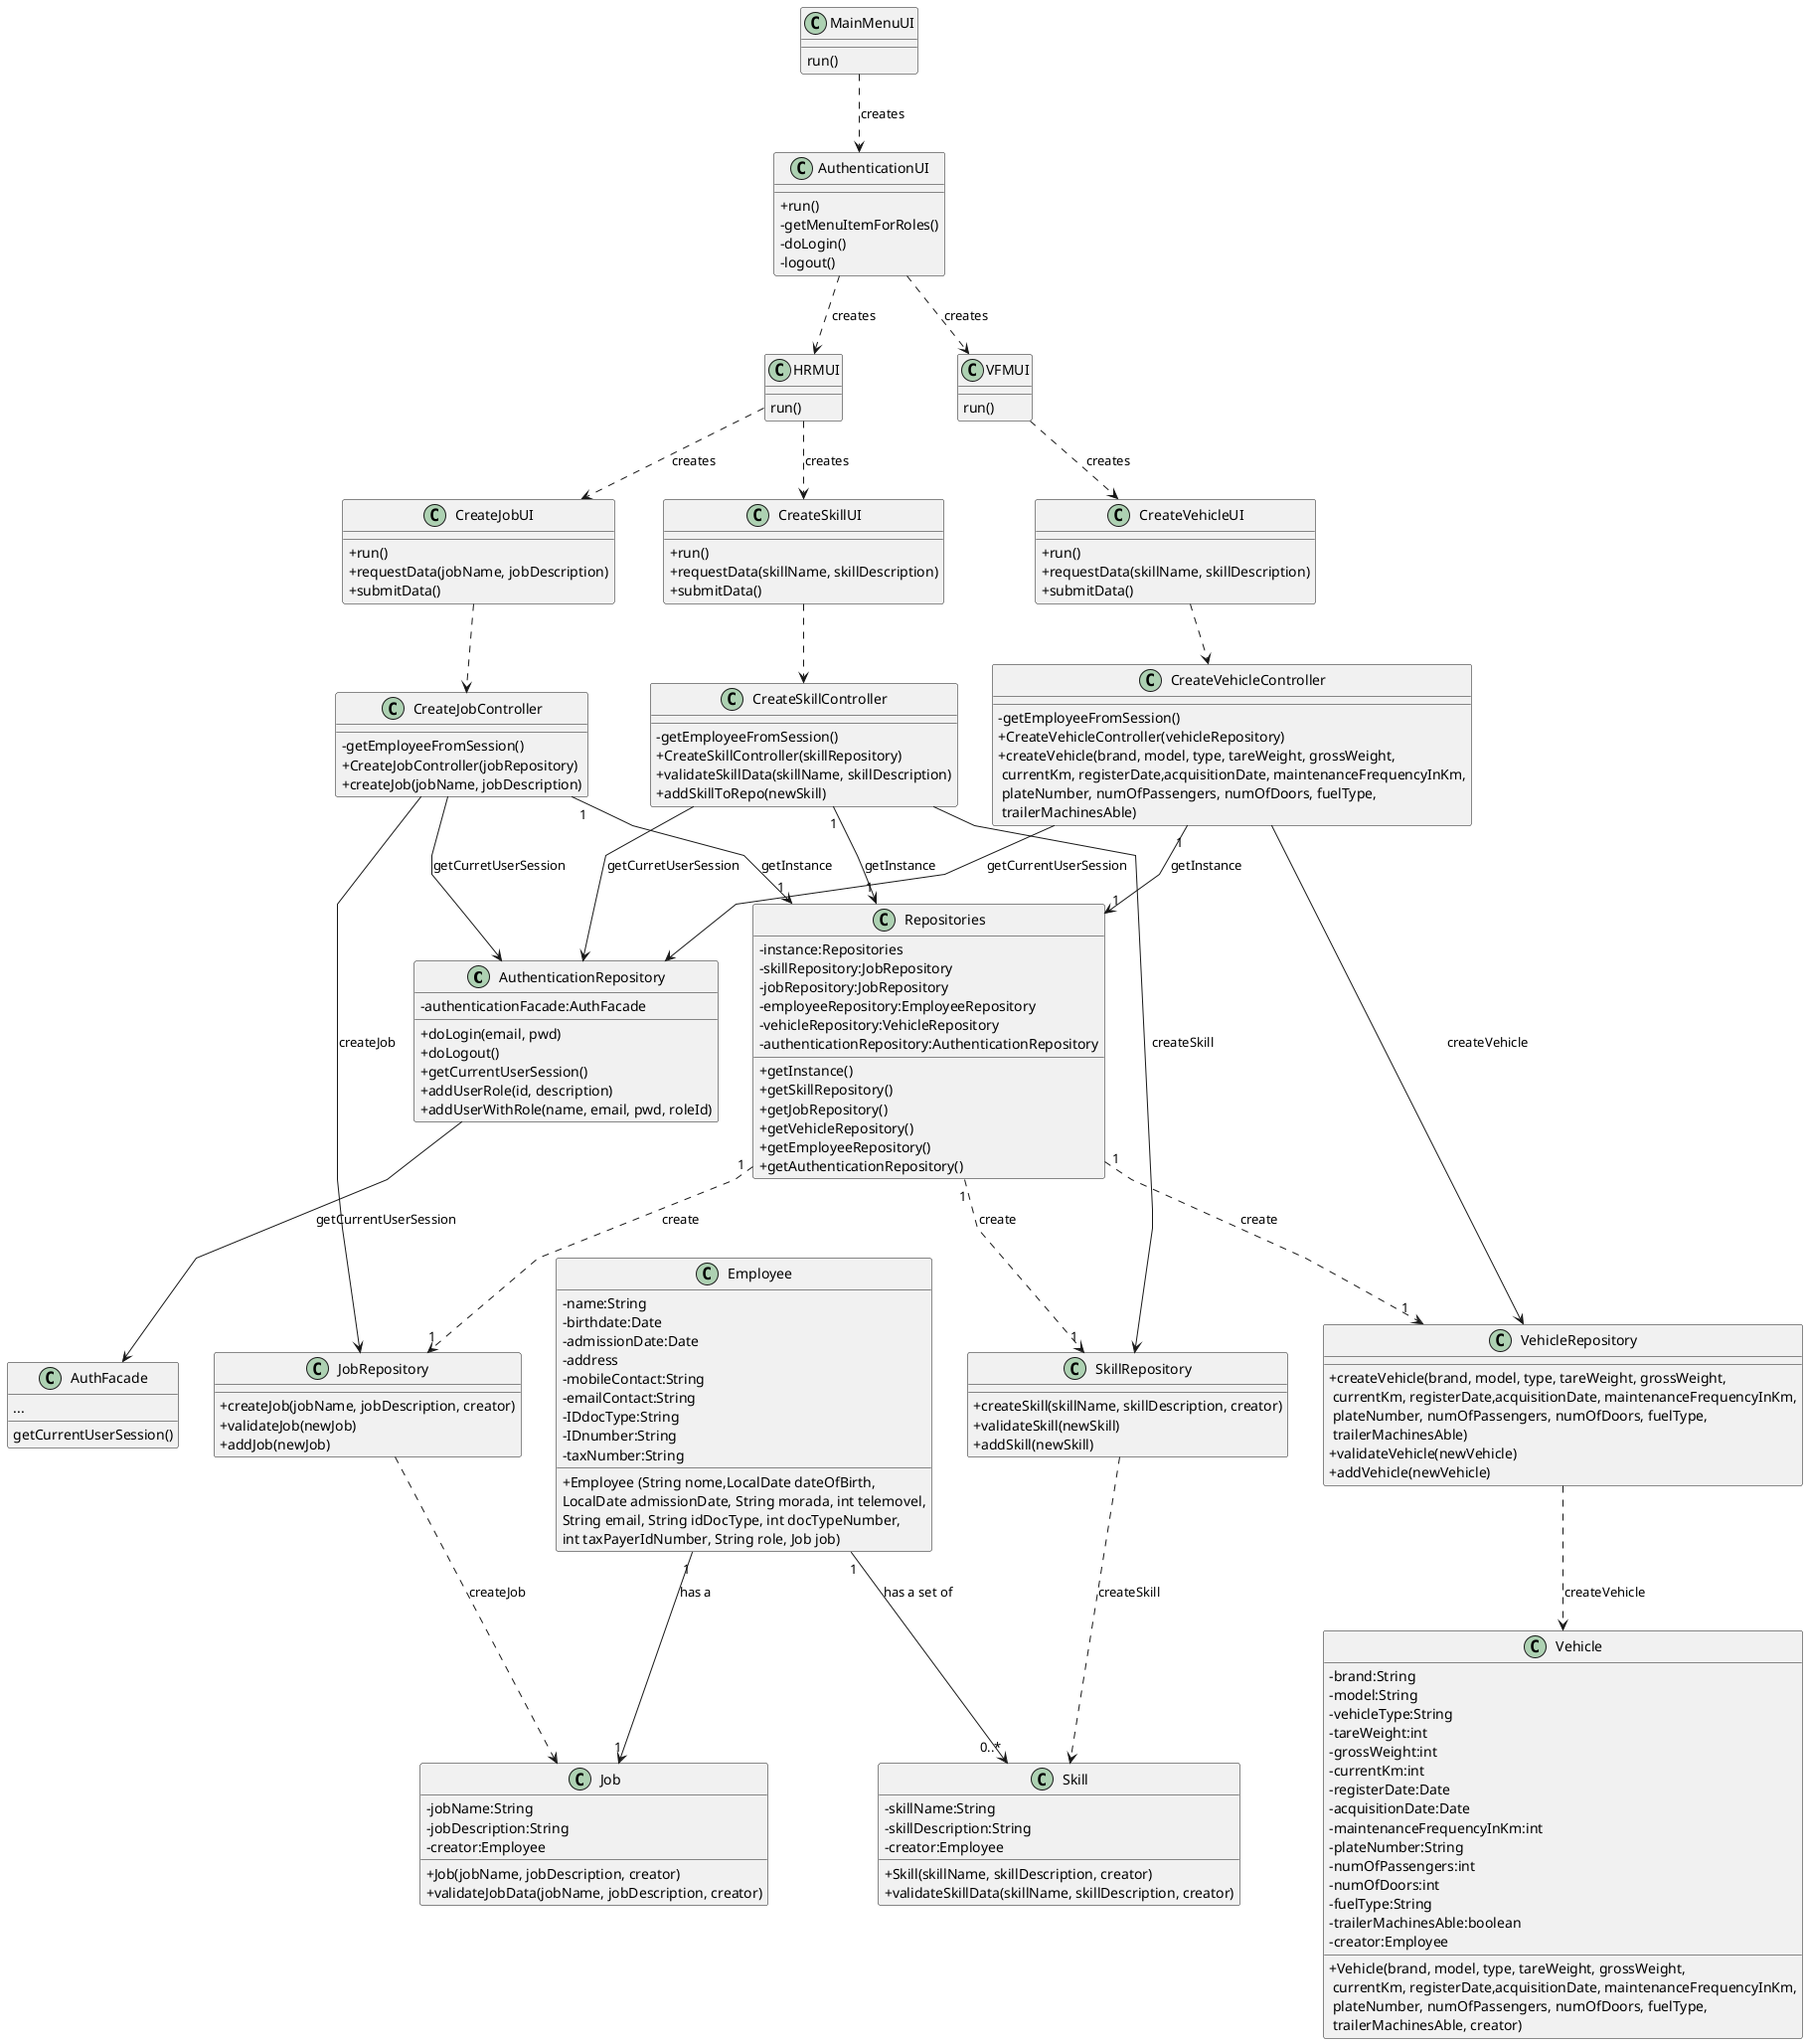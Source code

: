 @startuml
skinparam classAttributeIconSize 0
skinparam linetype polyline


class AuthenticationRepository{
    - authenticationFacade:AuthFacade
    + doLogin(email, pwd)
    + doLogout()
    + getCurrentUserSession()
    + addUserRole(id, description)
    + addUserWithRole(name, email, pwd, roleId)
}

class AuthFacade{
    ...
    getCurrentUserSession()
}


class Repositories{
    - instance:Repositories
    - skillRepository:JobRepository
    - jobRepository:JobRepository
    - employeeRepository:EmployeeRepository
    - vehicleRepository:VehicleRepository
    - authenticationRepository:AuthenticationRepository


    + getInstance()
    + getSkillRepository()
    + getJobRepository()
    + getVehicleRepository()
    + getEmployeeRepository()
    + getAuthenticationRepository()
}

'------------------         UI             ----------------------

class MainMenuUI{
    run()
}

class AuthenticationUI{
    +run()
    -getMenuItemForRoles()
    -doLogin()
    -logout()
}

class HRMUI{
    run()
}

class VFMUI{
    run()
}





class CreateSkillUI {
    +run()
    +requestData(skillName, skillDescription)
    +submitData()
}

class CreateJobUI {
    +run()
    +requestData(jobName, jobDescription)
    +submitData()
}

class CreateVehicleUI {
    +run()
    +requestData(skillName, skillDescription)
    +submitData()
}


'------------------         CONTROLLERS             ----------------------

class CreateSkillController {
    - getEmployeeFromSession()
    + CreateSkillController(skillRepository)
    + validateSkillData(skillName, skillDescription)
    + addSkillToRepo(newSkill)

}

class CreateJobController {
    -getEmployeeFromSession()
    + CreateJobController(jobRepository)
    + createJob(jobName, jobDescription)
}


class CreateVehicleController {
    -getEmployeeFromSession()
    + CreateVehicleController(vehicleRepository)
    + createVehicle(brand, model, type, tareWeight, grossWeight,\n currentKm, registerDate,acquisitionDate, maintenanceFrequencyInKm,\n plateNumber, numOfPassengers, numOfDoors, fuelType,\n trailerMachinesAble)
}


'------------------         REPOS             ----------------------

class SkillRepository{
    + createSkill(skillName, skillDescription, creator)
    + validateSkill(newSkill)
    + addSkill(newSkill)
}


class JobRepository{
    + createJob(jobName, jobDescription, creator)
    + validateJob(newJob)
    + addJob(newJob)
}


class VehicleRepository{
    + createVehicle(brand, model, type, tareWeight, grossWeight,\n currentKm, registerDate,acquisitionDate, maintenanceFrequencyInKm,\n plateNumber, numOfPassengers, numOfDoors, fuelType,\n trailerMachinesAble)
    + validateVehicle(newVehicle)
    + addVehicle(newVehicle)
}


'------------------         MODELS             ----------------------

class Skill {
    -skillName:String
    -skillDescription:String
    -creator:Employee

    +Skill(skillName, skillDescription, creator)
    +validateSkillData(skillName, skillDescription, creator)
}


class Job {
    -jobName:String
    -jobDescription:String
    -creator:Employee

    +Job(jobName, jobDescription, creator)
    +validateJobData(jobName, jobDescription, creator)
}



class Employee{
    -name:String
    -birthdate:Date
    -admissionDate:Date
    -address
    -mobileContact:String
    -emailContact:String
    -IDdocType:String
    -IDnumber:String
    -taxNumber:String

    +Employee (String nome,LocalDate dateOfBirth,\nLocalDate admissionDate, String morada, int telemovel,\nString email, String idDocType, int docTypeNumber,\nint taxPayerIdNumber, String role, Job job)
}


class Vehicle{
    -brand:String
    -model:String
    -vehicleType:String
    -tareWeight:int
    -grossWeight:int
    -currentKm:int
    -registerDate:Date
    -acquisitionDate:Date
    -maintenanceFrequencyInKm:int
    -plateNumber:String
    -numOfPassengers:int
    -numOfDoors:int
    -fuelType:String
    -trailerMachinesAble:boolean
    -creator:Employee

    + Vehicle(brand, model, type, tareWeight, grossWeight,\n currentKm, registerDate,acquisitionDate, maintenanceFrequencyInKm,\n plateNumber, numOfPassengers, numOfDoors, fuelType,\n trailerMachinesAble, creator)
}















AuthenticationRepository --> AuthFacade : getCurrentUserSession


MainMenuUI ..> AuthenticationUI: creates


AuthenticationUI ..> HRMUI : creates
AuthenticationUI ..> VFMUI : creates


HRMUI ..> CreateSkillUI : creates
HRMUI ..> CreateJobUI : creates


VFMUI ..> CreateVehicleUI : creates


CreateSkillController --> AuthenticationRepository : getCurretUserSession
CreateJobController --> AuthenticationRepository : getCurretUserSession
CreateVehicleController --> AuthenticationRepository : getCurrentUserSession


CreateJobController "1" --> "1" Repositories : getInstance
CreateSkillController "1" --> "1" Repositories : getInstance
CreateVehicleController "1" --> "1" Repositories : getInstance


CreateJobUI ..> CreateJobController
CreateSkillUI ..> CreateSkillController
CreateVehicleUI ..> CreateVehicleController


Repositories "1" ..> "1" SkillRepository : create
Repositories "1" ..> "1" JobRepository : create
Repositories "1" ..> "1" VehicleRepository : create



CreateSkillController --> SkillRepository : createSkill
CreateJobController --> JobRepository : createJob
CreateVehicleController --> VehicleRepository : createVehicle


SkillRepository ..> Skill : createSkill
JobRepository ..> Job : createJob
VehicleRepository ..> Vehicle : createVehicle


Employee "1" --> "1" Job : has a
Employee "1" --> "0..*" Skill : has a set of




@enduml